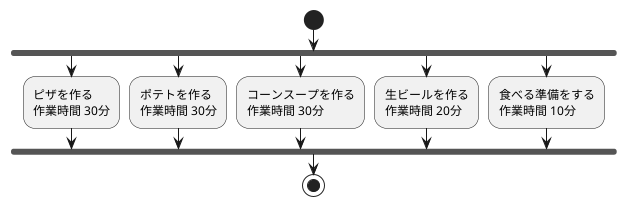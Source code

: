 @startuml activity
start
fork
  :ピザを作る\n作業時間 30分;

fork again
  :ポテトを作る\n作業時間 30分;
fork again
  :コーンスープを作る\n作業時間 30分;
fork again
  :生ビールを作る\n作業時間 20分;
fork again
  :食べる準備をする\n作業時間 10分;
end fork  

stop

@enduml